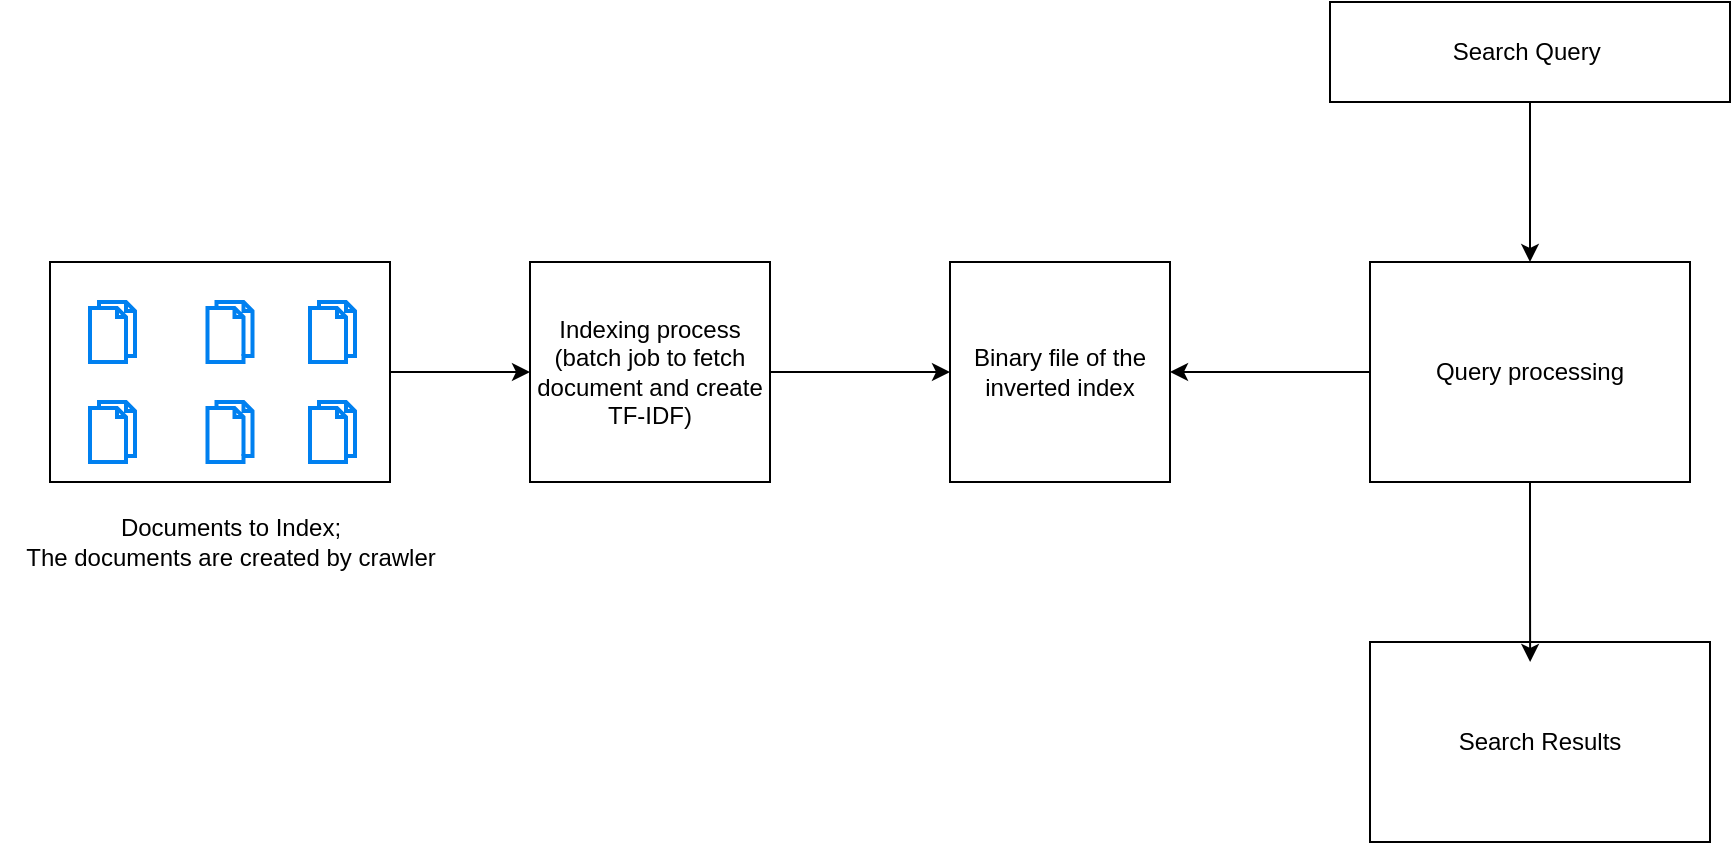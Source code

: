 <mxfile version="24.8.6">
  <diagram name="Page-1" id="ml81iv_9x5Oax6FrbUhW">
    <mxGraphModel dx="1434" dy="761" grid="1" gridSize="10" guides="1" tooltips="1" connect="1" arrows="1" fold="1" page="1" pageScale="1" pageWidth="827" pageHeight="1169" math="0" shadow="0">
      <root>
        <mxCell id="0" />
        <mxCell id="1" parent="0" />
        <mxCell id="pFTdPufzQTSHsSsZbn-D-10" style="edgeStyle=orthogonalEdgeStyle;rounded=0;orthogonalLoop=1;jettySize=auto;html=1;entryX=0;entryY=0.5;entryDx=0;entryDy=0;" edge="1" parent="1" source="pFTdPufzQTSHsSsZbn-D-1" target="pFTdPufzQTSHsSsZbn-D-9">
          <mxGeometry relative="1" as="geometry" />
        </mxCell>
        <mxCell id="pFTdPufzQTSHsSsZbn-D-1" value="" style="rounded=0;whiteSpace=wrap;html=1;" vertex="1" parent="1">
          <mxGeometry x="30" y="160" width="170" height="110" as="geometry" />
        </mxCell>
        <mxCell id="pFTdPufzQTSHsSsZbn-D-2" value="Documents to Index;&lt;div&gt;The documents are created by crawler&lt;/div&gt;" style="text;html=1;align=center;verticalAlign=middle;resizable=0;points=[];autosize=1;strokeColor=none;fillColor=none;" vertex="1" parent="1">
          <mxGeometry x="5" y="280" width="230" height="40" as="geometry" />
        </mxCell>
        <mxCell id="pFTdPufzQTSHsSsZbn-D-3" value="" style="html=1;verticalLabelPosition=bottom;align=center;labelBackgroundColor=#ffffff;verticalAlign=top;strokeWidth=2;strokeColor=#0080F0;shadow=0;dashed=0;shape=mxgraph.ios7.icons.documents;" vertex="1" parent="1">
          <mxGeometry x="50" y="180" width="22.5" height="30" as="geometry" />
        </mxCell>
        <mxCell id="pFTdPufzQTSHsSsZbn-D-4" value="" style="html=1;verticalLabelPosition=bottom;align=center;labelBackgroundColor=#ffffff;verticalAlign=top;strokeWidth=2;strokeColor=#0080F0;shadow=0;dashed=0;shape=mxgraph.ios7.icons.documents;" vertex="1" parent="1">
          <mxGeometry x="108.75" y="180" width="22.5" height="30" as="geometry" />
        </mxCell>
        <mxCell id="pFTdPufzQTSHsSsZbn-D-5" value="" style="html=1;verticalLabelPosition=bottom;align=center;labelBackgroundColor=#ffffff;verticalAlign=top;strokeWidth=2;strokeColor=#0080F0;shadow=0;dashed=0;shape=mxgraph.ios7.icons.documents;" vertex="1" parent="1">
          <mxGeometry x="160" y="180" width="22.5" height="30" as="geometry" />
        </mxCell>
        <mxCell id="pFTdPufzQTSHsSsZbn-D-6" value="" style="html=1;verticalLabelPosition=bottom;align=center;labelBackgroundColor=#ffffff;verticalAlign=top;strokeWidth=2;strokeColor=#0080F0;shadow=0;dashed=0;shape=mxgraph.ios7.icons.documents;" vertex="1" parent="1">
          <mxGeometry x="50" y="230" width="22.5" height="30" as="geometry" />
        </mxCell>
        <mxCell id="pFTdPufzQTSHsSsZbn-D-7" value="" style="html=1;verticalLabelPosition=bottom;align=center;labelBackgroundColor=#ffffff;verticalAlign=top;strokeWidth=2;strokeColor=#0080F0;shadow=0;dashed=0;shape=mxgraph.ios7.icons.documents;" vertex="1" parent="1">
          <mxGeometry x="108.75" y="230" width="22.5" height="30" as="geometry" />
        </mxCell>
        <mxCell id="pFTdPufzQTSHsSsZbn-D-8" value="" style="html=1;verticalLabelPosition=bottom;align=center;labelBackgroundColor=#ffffff;verticalAlign=top;strokeWidth=2;strokeColor=#0080F0;shadow=0;dashed=0;shape=mxgraph.ios7.icons.documents;" vertex="1" parent="1">
          <mxGeometry x="160" y="230" width="22.5" height="30" as="geometry" />
        </mxCell>
        <mxCell id="pFTdPufzQTSHsSsZbn-D-12" style="edgeStyle=orthogonalEdgeStyle;rounded=0;orthogonalLoop=1;jettySize=auto;html=1;entryX=0;entryY=0.5;entryDx=0;entryDy=0;" edge="1" parent="1" source="pFTdPufzQTSHsSsZbn-D-9" target="pFTdPufzQTSHsSsZbn-D-11">
          <mxGeometry relative="1" as="geometry" />
        </mxCell>
        <mxCell id="pFTdPufzQTSHsSsZbn-D-9" value="&lt;div&gt;Indexing process&lt;/div&gt;&lt;div&gt;(batch job to fetch document and create TF-IDF)&lt;/div&gt;" style="rounded=0;whiteSpace=wrap;html=1;" vertex="1" parent="1">
          <mxGeometry x="270" y="160" width="120" height="110" as="geometry" />
        </mxCell>
        <mxCell id="pFTdPufzQTSHsSsZbn-D-11" value="Binary file of the inverted index" style="whiteSpace=wrap;html=1;aspect=fixed;" vertex="1" parent="1">
          <mxGeometry x="480" y="160" width="110" height="110" as="geometry" />
        </mxCell>
        <mxCell id="pFTdPufzQTSHsSsZbn-D-15" style="edgeStyle=orthogonalEdgeStyle;rounded=0;orthogonalLoop=1;jettySize=auto;html=1;entryX=1;entryY=0.5;entryDx=0;entryDy=0;" edge="1" parent="1" source="pFTdPufzQTSHsSsZbn-D-13" target="pFTdPufzQTSHsSsZbn-D-11">
          <mxGeometry relative="1" as="geometry" />
        </mxCell>
        <mxCell id="pFTdPufzQTSHsSsZbn-D-13" value="Query processing" style="rounded=0;whiteSpace=wrap;html=1;" vertex="1" parent="1">
          <mxGeometry x="690" y="160" width="160" height="110" as="geometry" />
        </mxCell>
        <mxCell id="pFTdPufzQTSHsSsZbn-D-17" style="edgeStyle=orthogonalEdgeStyle;rounded=0;orthogonalLoop=1;jettySize=auto;html=1;entryX=0.5;entryY=0;entryDx=0;entryDy=0;" edge="1" parent="1" source="pFTdPufzQTSHsSsZbn-D-16" target="pFTdPufzQTSHsSsZbn-D-13">
          <mxGeometry relative="1" as="geometry" />
        </mxCell>
        <mxCell id="pFTdPufzQTSHsSsZbn-D-16" value="Search Query&amp;nbsp;" style="rounded=0;whiteSpace=wrap;html=1;" vertex="1" parent="1">
          <mxGeometry x="670" y="30" width="200" height="50" as="geometry" />
        </mxCell>
        <mxCell id="pFTdPufzQTSHsSsZbn-D-18" value="Search Results" style="rounded=0;whiteSpace=wrap;html=1;" vertex="1" parent="1">
          <mxGeometry x="690" y="350" width="170" height="100" as="geometry" />
        </mxCell>
        <mxCell id="pFTdPufzQTSHsSsZbn-D-19" style="edgeStyle=orthogonalEdgeStyle;rounded=0;orthogonalLoop=1;jettySize=auto;html=1;entryX=0.471;entryY=0.1;entryDx=0;entryDy=0;entryPerimeter=0;" edge="1" parent="1" source="pFTdPufzQTSHsSsZbn-D-13" target="pFTdPufzQTSHsSsZbn-D-18">
          <mxGeometry relative="1" as="geometry" />
        </mxCell>
      </root>
    </mxGraphModel>
  </diagram>
</mxfile>
